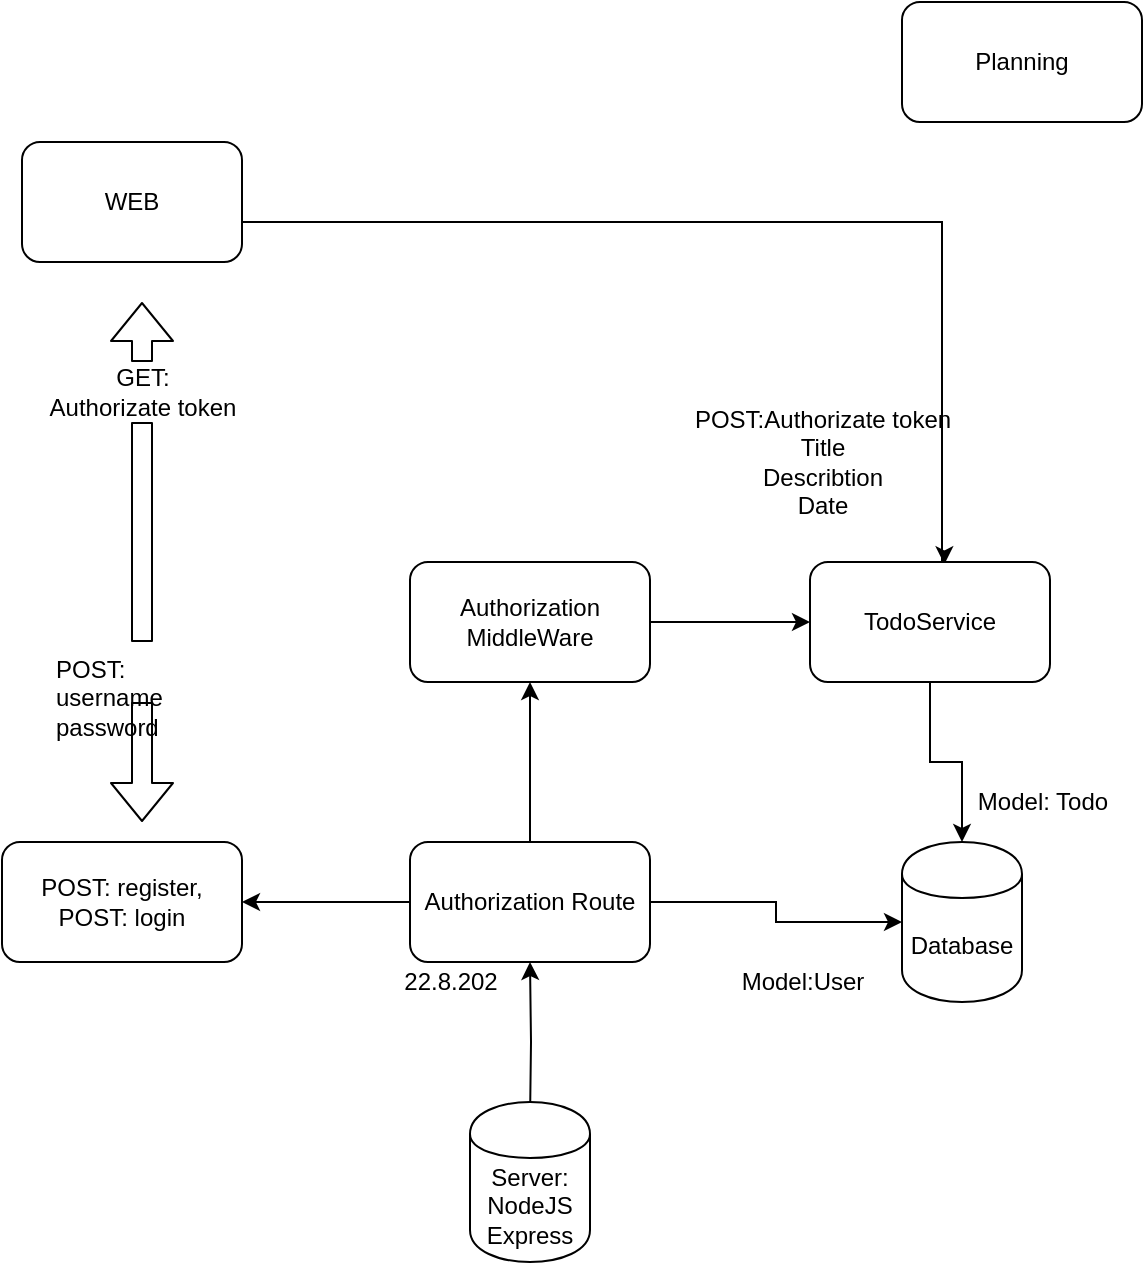 <mxfile>
    <diagram id="UoekVkbAtW-dDowaNyM7" name="Struct">
        <mxGraphModel dx="838" dy="556" grid="1" gridSize="10" guides="1" tooltips="1" connect="1" arrows="1" fold="1" page="1" pageScale="1" pageWidth="827" pageHeight="1169" math="0" shadow="0">
            <root>
                <mxCell id="0"/>
                <mxCell id="1" parent="0"/>
                <mxCell id="3" value="" style="edgeStyle=orthogonalEdgeStyle;rounded=0;orthogonalLoop=1;jettySize=auto;html=1;" edge="1" parent="1" target="2">
                    <mxGeometry relative="1" as="geometry">
                        <mxPoint x="414" y="620" as="sourcePoint"/>
                    </mxGeometry>
                </mxCell>
                <mxCell id="20" value="" style="edgeStyle=orthogonalEdgeStyle;rounded=0;orthogonalLoop=1;jettySize=auto;html=1;entryX=0.56;entryY=0.019;entryDx=0;entryDy=0;entryPerimeter=0;" edge="1" parent="1" source="cnb9S7JxWDHkOh-pV-jJ-2" target="6">
                    <mxGeometry relative="1" as="geometry">
                        <mxPoint x="414" y="240" as="targetPoint"/>
                        <Array as="points">
                            <mxPoint x="620" y="170"/>
                            <mxPoint x="620" y="340"/>
                            <mxPoint x="621" y="340"/>
                        </Array>
                    </mxGeometry>
                </mxCell>
                <mxCell id="cnb9S7JxWDHkOh-pV-jJ-2" value="WEB" style="rounded=1;whiteSpace=wrap;html=1;" parent="1" vertex="1">
                    <mxGeometry x="160" y="130" width="110" height="60" as="geometry"/>
                </mxCell>
                <mxCell id="cnb9S7JxWDHkOh-pV-jJ-3" value="Planning" style="rounded=1;whiteSpace=wrap;html=1;" parent="1" vertex="1">
                    <mxGeometry x="600" y="60" width="120" height="60" as="geometry"/>
                </mxCell>
                <mxCell id="5" value="" style="edgeStyle=orthogonalEdgeStyle;rounded=0;orthogonalLoop=1;jettySize=auto;html=1;" edge="1" parent="1" source="2" target="4">
                    <mxGeometry relative="1" as="geometry"/>
                </mxCell>
                <mxCell id="9" value="" style="edgeStyle=orthogonalEdgeStyle;rounded=0;orthogonalLoop=1;jettySize=auto;html=1;" edge="1" parent="1" source="2" target="8">
                    <mxGeometry relative="1" as="geometry"/>
                </mxCell>
                <mxCell id="24" style="edgeStyle=orthogonalEdgeStyle;rounded=0;orthogonalLoop=1;jettySize=auto;html=1;entryX=0;entryY=0.5;entryDx=0;entryDy=0;" edge="1" parent="1" source="2" target="23">
                    <mxGeometry relative="1" as="geometry">
                        <mxPoint x="490" y="510" as="targetPoint"/>
                    </mxGeometry>
                </mxCell>
                <mxCell id="2" value="Authorization Route&lt;br&gt;" style="whiteSpace=wrap;html=1;rounded=1;" vertex="1" parent="1">
                    <mxGeometry x="354" y="480" width="120" height="60" as="geometry"/>
                </mxCell>
                <mxCell id="7" value="" style="edgeStyle=orthogonalEdgeStyle;rounded=0;orthogonalLoop=1;jettySize=auto;html=1;" edge="1" parent="1" source="4" target="6">
                    <mxGeometry relative="1" as="geometry"/>
                </mxCell>
                <mxCell id="4" value="Authorization MiddleWare" style="whiteSpace=wrap;html=1;rounded=1;" vertex="1" parent="1">
                    <mxGeometry x="354" y="340" width="120" height="60" as="geometry"/>
                </mxCell>
                <mxCell id="25" style="edgeStyle=orthogonalEdgeStyle;rounded=0;orthogonalLoop=1;jettySize=auto;html=1;" edge="1" parent="1" source="6" target="23">
                    <mxGeometry relative="1" as="geometry"/>
                </mxCell>
                <mxCell id="6" value="TodoService&lt;br&gt;" style="whiteSpace=wrap;html=1;rounded=1;" vertex="1" parent="1">
                    <mxGeometry x="554" y="340" width="120" height="60" as="geometry"/>
                </mxCell>
                <mxCell id="8" value="POST: register,&lt;br&gt;POST: login" style="whiteSpace=wrap;html=1;rounded=1;" vertex="1" parent="1">
                    <mxGeometry x="150" y="480" width="120" height="60" as="geometry"/>
                </mxCell>
                <mxCell id="13" value="" style="shape=flexArrow;endArrow=classic;startArrow=none;html=1;" edge="1" parent="1" source="15">
                    <mxGeometry width="100" height="100" relative="1" as="geometry">
                        <mxPoint x="220" y="470" as="sourcePoint"/>
                        <mxPoint x="220" y="210" as="targetPoint"/>
                    </mxGeometry>
                </mxCell>
                <mxCell id="15" value="GET:&lt;br&gt;Authorizate token" style="text;html=1;align=center;verticalAlign=middle;resizable=0;points=[];autosize=1;strokeColor=none;" vertex="1" parent="1">
                    <mxGeometry x="165" y="240" width="110" height="30" as="geometry"/>
                </mxCell>
                <mxCell id="16" value="" style="shape=flexArrow;endArrow=none;startArrow=none;html=1;" edge="1" parent="1" source="14" target="15">
                    <mxGeometry width="100" height="100" relative="1" as="geometry">
                        <mxPoint x="220" y="470" as="sourcePoint"/>
                        <mxPoint x="220" y="210" as="targetPoint"/>
                    </mxGeometry>
                </mxCell>
                <mxCell id="14" value="POST: username&lt;br&gt;password" style="text;whiteSpace=wrap;html=1;" vertex="1" parent="1">
                    <mxGeometry x="175" y="380" width="90" height="30" as="geometry"/>
                </mxCell>
                <mxCell id="18" value="" style="shape=flexArrow;endArrow=none;startArrow=classic;html=1;" edge="1" parent="1" target="14">
                    <mxGeometry width="100" height="100" relative="1" as="geometry">
                        <mxPoint x="220" y="470" as="sourcePoint"/>
                        <mxPoint x="220" y="270" as="targetPoint"/>
                    </mxGeometry>
                </mxCell>
                <mxCell id="21" value="POST:Authorizate token&lt;br&gt;Title&lt;br&gt;Describtion&lt;br&gt;Date" style="text;html=1;align=center;verticalAlign=middle;resizable=0;points=[];autosize=1;strokeColor=none;" vertex="1" parent="1">
                    <mxGeometry x="490" y="260" width="140" height="60" as="geometry"/>
                </mxCell>
                <mxCell id="23" value="Database" style="shape=cylinder;whiteSpace=wrap;html=1;boundedLbl=1;backgroundOutline=1;" vertex="1" parent="1">
                    <mxGeometry x="600" y="480" width="60" height="80" as="geometry"/>
                </mxCell>
                <mxCell id="26" value="Model:User" style="text;html=1;align=center;verticalAlign=middle;resizable=0;points=[];autosize=1;strokeColor=none;" vertex="1" parent="1">
                    <mxGeometry x="510" y="540" width="80" height="20" as="geometry"/>
                </mxCell>
                <mxCell id="27" value="Model: Todo" style="text;html=1;align=center;verticalAlign=middle;resizable=0;points=[];autosize=1;strokeColor=none;" vertex="1" parent="1">
                    <mxGeometry x="630" y="450" width="80" height="20" as="geometry"/>
                </mxCell>
                <mxCell id="28" value="22.8.202" style="text;html=1;align=center;verticalAlign=middle;resizable=0;points=[];autosize=1;strokeColor=none;" vertex="1" parent="1">
                    <mxGeometry x="334" y="540" width="80" height="20" as="geometry"/>
                </mxCell>
                <mxCell id="30" value="Server:&lt;br&gt;NodeJS&lt;br&gt;Express" style="shape=cylinder;whiteSpace=wrap;html=1;boundedLbl=1;backgroundOutline=1;" vertex="1" parent="1">
                    <mxGeometry x="384" y="610" width="60" height="80" as="geometry"/>
                </mxCell>
            </root>
        </mxGraphModel>
    </diagram>
</mxfile>